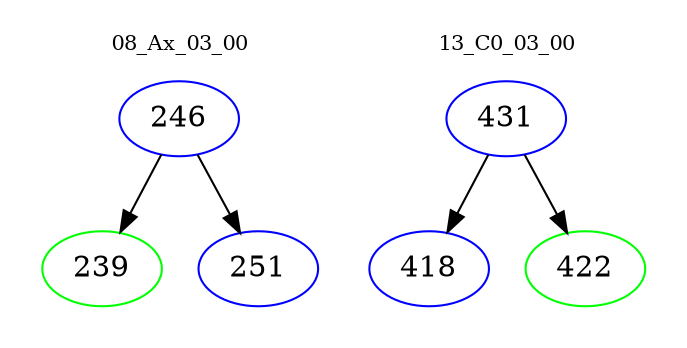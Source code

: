 digraph{
subgraph cluster_0 {
color = white
label = "08_Ax_03_00";
fontsize=10;
T0_246 [label="246", color="blue"]
T0_246 -> T0_239 [color="black"]
T0_239 [label="239", color="green"]
T0_246 -> T0_251 [color="black"]
T0_251 [label="251", color="blue"]
}
subgraph cluster_1 {
color = white
label = "13_C0_03_00";
fontsize=10;
T1_431 [label="431", color="blue"]
T1_431 -> T1_418 [color="black"]
T1_418 [label="418", color="blue"]
T1_431 -> T1_422 [color="black"]
T1_422 [label="422", color="green"]
}
}
